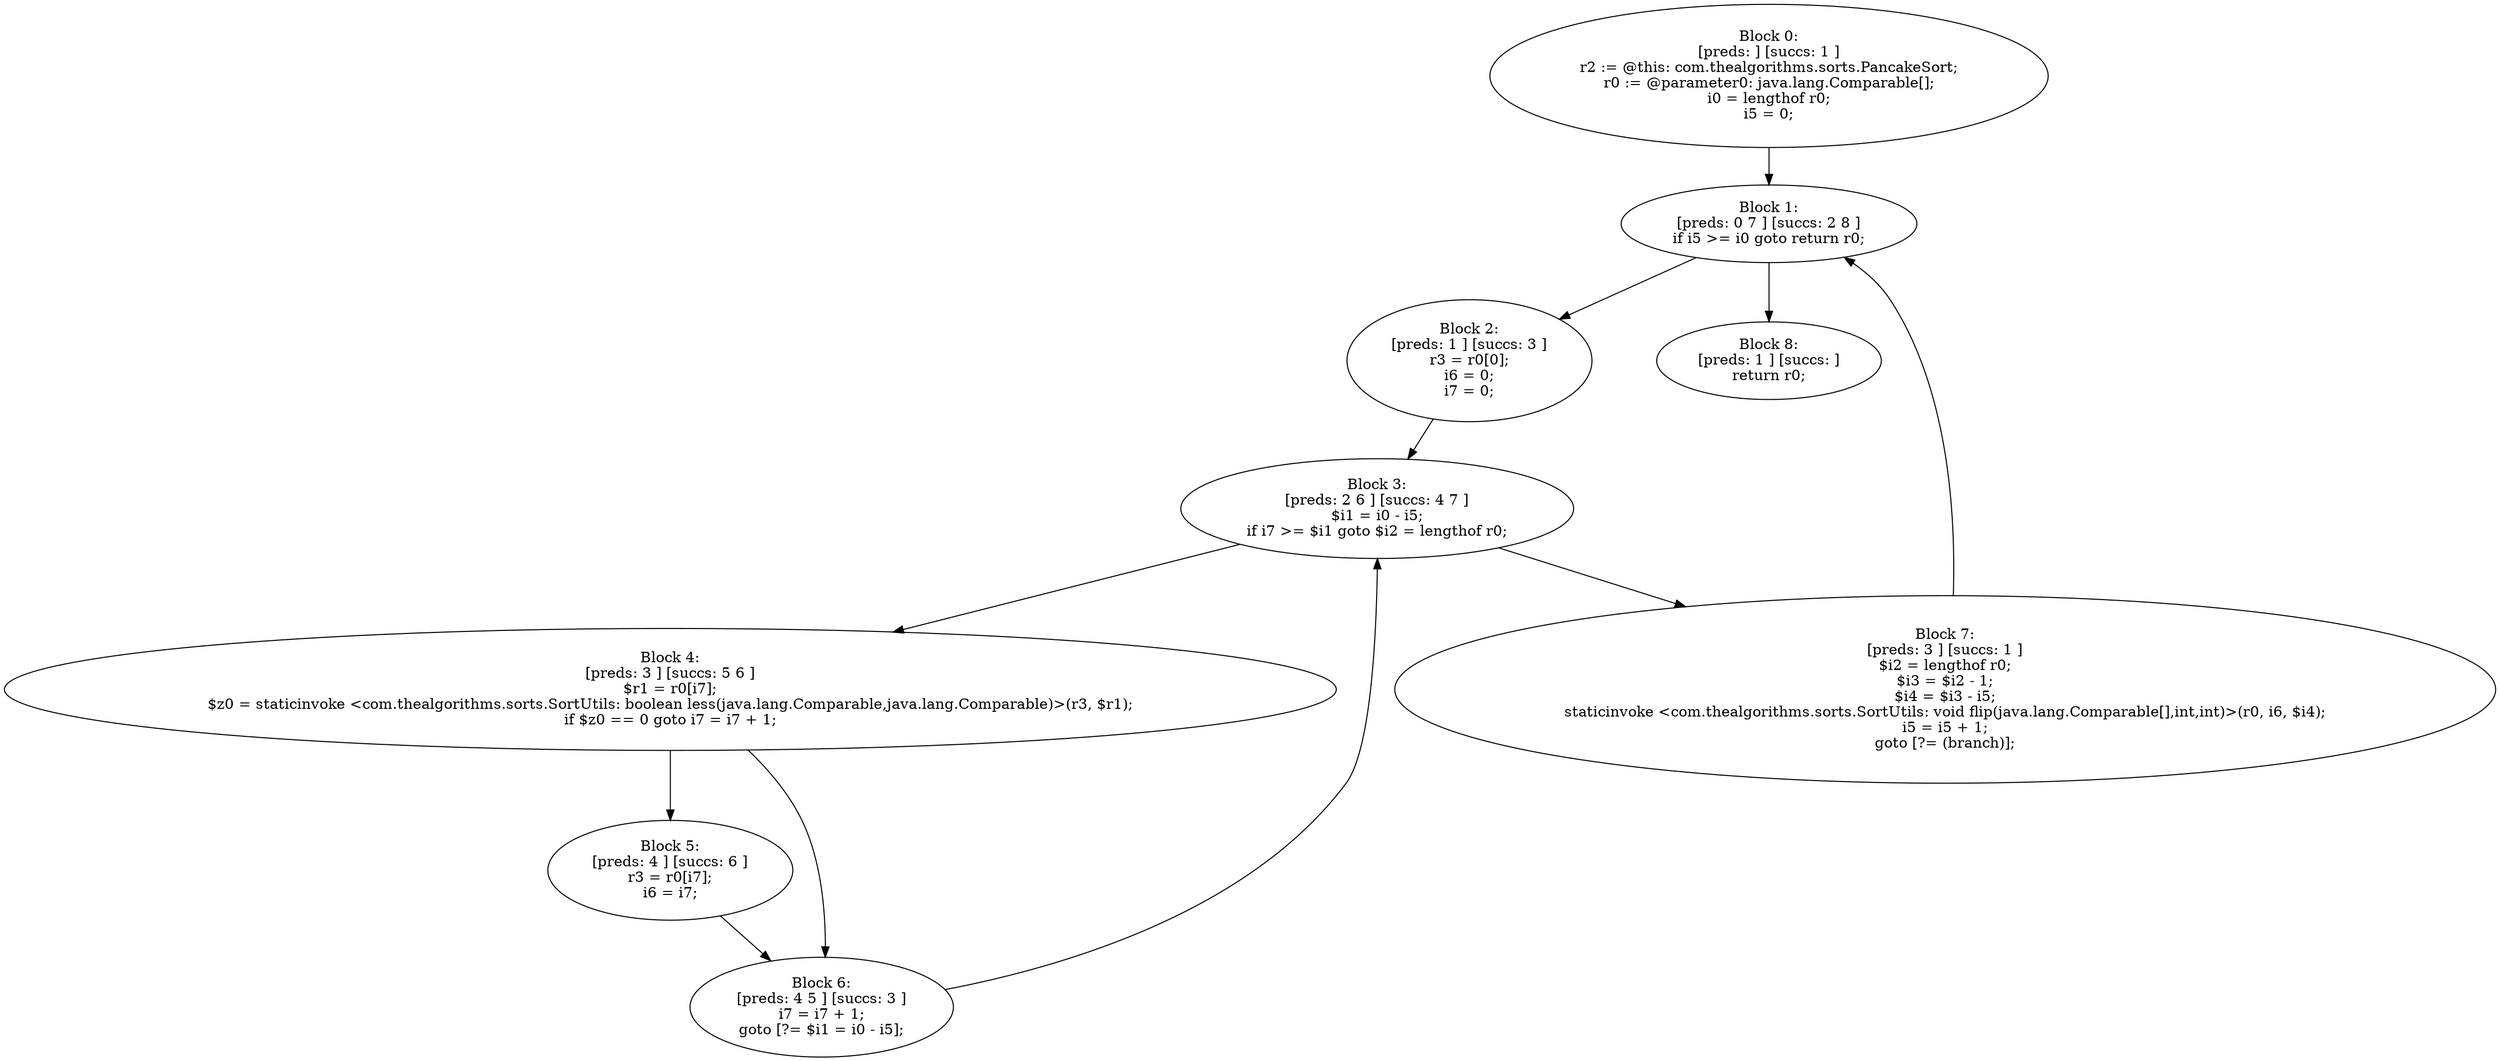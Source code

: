 digraph "unitGraph" {
    "Block 0:
[preds: ] [succs: 1 ]
r2 := @this: com.thealgorithms.sorts.PancakeSort;
r0 := @parameter0: java.lang.Comparable[];
i0 = lengthof r0;
i5 = 0;
"
    "Block 1:
[preds: 0 7 ] [succs: 2 8 ]
if i5 >= i0 goto return r0;
"
    "Block 2:
[preds: 1 ] [succs: 3 ]
r3 = r0[0];
i6 = 0;
i7 = 0;
"
    "Block 3:
[preds: 2 6 ] [succs: 4 7 ]
$i1 = i0 - i5;
if i7 >= $i1 goto $i2 = lengthof r0;
"
    "Block 4:
[preds: 3 ] [succs: 5 6 ]
$r1 = r0[i7];
$z0 = staticinvoke <com.thealgorithms.sorts.SortUtils: boolean less(java.lang.Comparable,java.lang.Comparable)>(r3, $r1);
if $z0 == 0 goto i7 = i7 + 1;
"
    "Block 5:
[preds: 4 ] [succs: 6 ]
r3 = r0[i7];
i6 = i7;
"
    "Block 6:
[preds: 4 5 ] [succs: 3 ]
i7 = i7 + 1;
goto [?= $i1 = i0 - i5];
"
    "Block 7:
[preds: 3 ] [succs: 1 ]
$i2 = lengthof r0;
$i3 = $i2 - 1;
$i4 = $i3 - i5;
staticinvoke <com.thealgorithms.sorts.SortUtils: void flip(java.lang.Comparable[],int,int)>(r0, i6, $i4);
i5 = i5 + 1;
goto [?= (branch)];
"
    "Block 8:
[preds: 1 ] [succs: ]
return r0;
"
    "Block 0:
[preds: ] [succs: 1 ]
r2 := @this: com.thealgorithms.sorts.PancakeSort;
r0 := @parameter0: java.lang.Comparable[];
i0 = lengthof r0;
i5 = 0;
"->"Block 1:
[preds: 0 7 ] [succs: 2 8 ]
if i5 >= i0 goto return r0;
";
    "Block 1:
[preds: 0 7 ] [succs: 2 8 ]
if i5 >= i0 goto return r0;
"->"Block 2:
[preds: 1 ] [succs: 3 ]
r3 = r0[0];
i6 = 0;
i7 = 0;
";
    "Block 1:
[preds: 0 7 ] [succs: 2 8 ]
if i5 >= i0 goto return r0;
"->"Block 8:
[preds: 1 ] [succs: ]
return r0;
";
    "Block 2:
[preds: 1 ] [succs: 3 ]
r3 = r0[0];
i6 = 0;
i7 = 0;
"->"Block 3:
[preds: 2 6 ] [succs: 4 7 ]
$i1 = i0 - i5;
if i7 >= $i1 goto $i2 = lengthof r0;
";
    "Block 3:
[preds: 2 6 ] [succs: 4 7 ]
$i1 = i0 - i5;
if i7 >= $i1 goto $i2 = lengthof r0;
"->"Block 4:
[preds: 3 ] [succs: 5 6 ]
$r1 = r0[i7];
$z0 = staticinvoke <com.thealgorithms.sorts.SortUtils: boolean less(java.lang.Comparable,java.lang.Comparable)>(r3, $r1);
if $z0 == 0 goto i7 = i7 + 1;
";
    "Block 3:
[preds: 2 6 ] [succs: 4 7 ]
$i1 = i0 - i5;
if i7 >= $i1 goto $i2 = lengthof r0;
"->"Block 7:
[preds: 3 ] [succs: 1 ]
$i2 = lengthof r0;
$i3 = $i2 - 1;
$i4 = $i3 - i5;
staticinvoke <com.thealgorithms.sorts.SortUtils: void flip(java.lang.Comparable[],int,int)>(r0, i6, $i4);
i5 = i5 + 1;
goto [?= (branch)];
";
    "Block 4:
[preds: 3 ] [succs: 5 6 ]
$r1 = r0[i7];
$z0 = staticinvoke <com.thealgorithms.sorts.SortUtils: boolean less(java.lang.Comparable,java.lang.Comparable)>(r3, $r1);
if $z0 == 0 goto i7 = i7 + 1;
"->"Block 5:
[preds: 4 ] [succs: 6 ]
r3 = r0[i7];
i6 = i7;
";
    "Block 4:
[preds: 3 ] [succs: 5 6 ]
$r1 = r0[i7];
$z0 = staticinvoke <com.thealgorithms.sorts.SortUtils: boolean less(java.lang.Comparable,java.lang.Comparable)>(r3, $r1);
if $z0 == 0 goto i7 = i7 + 1;
"->"Block 6:
[preds: 4 5 ] [succs: 3 ]
i7 = i7 + 1;
goto [?= $i1 = i0 - i5];
";
    "Block 5:
[preds: 4 ] [succs: 6 ]
r3 = r0[i7];
i6 = i7;
"->"Block 6:
[preds: 4 5 ] [succs: 3 ]
i7 = i7 + 1;
goto [?= $i1 = i0 - i5];
";
    "Block 6:
[preds: 4 5 ] [succs: 3 ]
i7 = i7 + 1;
goto [?= $i1 = i0 - i5];
"->"Block 3:
[preds: 2 6 ] [succs: 4 7 ]
$i1 = i0 - i5;
if i7 >= $i1 goto $i2 = lengthof r0;
";
    "Block 7:
[preds: 3 ] [succs: 1 ]
$i2 = lengthof r0;
$i3 = $i2 - 1;
$i4 = $i3 - i5;
staticinvoke <com.thealgorithms.sorts.SortUtils: void flip(java.lang.Comparable[],int,int)>(r0, i6, $i4);
i5 = i5 + 1;
goto [?= (branch)];
"->"Block 1:
[preds: 0 7 ] [succs: 2 8 ]
if i5 >= i0 goto return r0;
";
}

